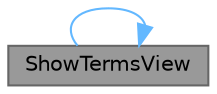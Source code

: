 digraph "ShowTermsView"
{
 // LATEX_PDF_SIZE
  bgcolor="transparent";
  edge [fontname=Helvetica,fontsize=10,labelfontname=Helvetica,labelfontsize=10];
  node [fontname=Helvetica,fontsize=10,shape=box,height=0.2,width=0.4];
  rankdir="LR";
  Node1 [label="ShowTermsView",height=0.2,width=0.4,color="gray40", fillcolor="grey60", style="filled", fontcolor="black",tooltip="Displays the terms and conditions window on the screen."];
  Node1 -> Node1 [color="steelblue1",style="solid"];
}
